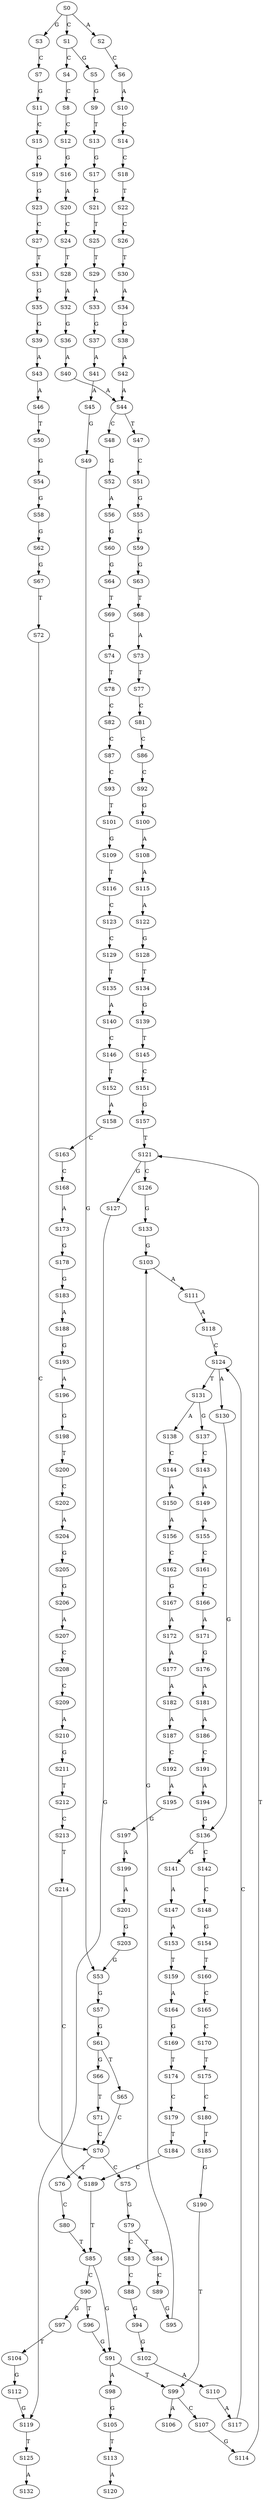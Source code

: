 strict digraph  {
	S0 -> S1 [ label = C ];
	S0 -> S2 [ label = A ];
	S0 -> S3 [ label = G ];
	S1 -> S4 [ label = C ];
	S1 -> S5 [ label = G ];
	S2 -> S6 [ label = C ];
	S3 -> S7 [ label = C ];
	S4 -> S8 [ label = C ];
	S5 -> S9 [ label = G ];
	S6 -> S10 [ label = A ];
	S7 -> S11 [ label = G ];
	S8 -> S12 [ label = C ];
	S9 -> S13 [ label = T ];
	S10 -> S14 [ label = C ];
	S11 -> S15 [ label = C ];
	S12 -> S16 [ label = G ];
	S13 -> S17 [ label = G ];
	S14 -> S18 [ label = C ];
	S15 -> S19 [ label = G ];
	S16 -> S20 [ label = A ];
	S17 -> S21 [ label = G ];
	S18 -> S22 [ label = T ];
	S19 -> S23 [ label = G ];
	S20 -> S24 [ label = C ];
	S21 -> S25 [ label = T ];
	S22 -> S26 [ label = C ];
	S23 -> S27 [ label = C ];
	S24 -> S28 [ label = T ];
	S25 -> S29 [ label = T ];
	S26 -> S30 [ label = T ];
	S27 -> S31 [ label = T ];
	S28 -> S32 [ label = A ];
	S29 -> S33 [ label = A ];
	S30 -> S34 [ label = A ];
	S31 -> S35 [ label = G ];
	S32 -> S36 [ label = G ];
	S33 -> S37 [ label = G ];
	S34 -> S38 [ label = G ];
	S35 -> S39 [ label = G ];
	S36 -> S40 [ label = A ];
	S37 -> S41 [ label = A ];
	S38 -> S42 [ label = A ];
	S39 -> S43 [ label = A ];
	S40 -> S44 [ label = A ];
	S41 -> S45 [ label = A ];
	S42 -> S44 [ label = A ];
	S43 -> S46 [ label = A ];
	S44 -> S47 [ label = T ];
	S44 -> S48 [ label = C ];
	S45 -> S49 [ label = G ];
	S46 -> S50 [ label = T ];
	S47 -> S51 [ label = C ];
	S48 -> S52 [ label = G ];
	S49 -> S53 [ label = G ];
	S50 -> S54 [ label = G ];
	S51 -> S55 [ label = G ];
	S52 -> S56 [ label = A ];
	S53 -> S57 [ label = G ];
	S54 -> S58 [ label = G ];
	S55 -> S59 [ label = G ];
	S56 -> S60 [ label = G ];
	S57 -> S61 [ label = G ];
	S58 -> S62 [ label = G ];
	S59 -> S63 [ label = G ];
	S60 -> S64 [ label = G ];
	S61 -> S65 [ label = T ];
	S61 -> S66 [ label = G ];
	S62 -> S67 [ label = G ];
	S63 -> S68 [ label = T ];
	S64 -> S69 [ label = T ];
	S65 -> S70 [ label = C ];
	S66 -> S71 [ label = T ];
	S67 -> S72 [ label = T ];
	S68 -> S73 [ label = A ];
	S69 -> S74 [ label = G ];
	S70 -> S75 [ label = C ];
	S70 -> S76 [ label = T ];
	S71 -> S70 [ label = C ];
	S72 -> S70 [ label = C ];
	S73 -> S77 [ label = T ];
	S74 -> S78 [ label = T ];
	S75 -> S79 [ label = G ];
	S76 -> S80 [ label = C ];
	S77 -> S81 [ label = C ];
	S78 -> S82 [ label = C ];
	S79 -> S83 [ label = C ];
	S79 -> S84 [ label = T ];
	S80 -> S85 [ label = T ];
	S81 -> S86 [ label = C ];
	S82 -> S87 [ label = C ];
	S83 -> S88 [ label = C ];
	S84 -> S89 [ label = C ];
	S85 -> S90 [ label = C ];
	S85 -> S91 [ label = G ];
	S86 -> S92 [ label = C ];
	S87 -> S93 [ label = C ];
	S88 -> S94 [ label = G ];
	S89 -> S95 [ label = G ];
	S90 -> S96 [ label = T ];
	S90 -> S97 [ label = G ];
	S91 -> S98 [ label = A ];
	S91 -> S99 [ label = T ];
	S92 -> S100 [ label = G ];
	S93 -> S101 [ label = T ];
	S94 -> S102 [ label = G ];
	S95 -> S103 [ label = G ];
	S96 -> S91 [ label = G ];
	S97 -> S104 [ label = T ];
	S98 -> S105 [ label = G ];
	S99 -> S106 [ label = A ];
	S99 -> S107 [ label = C ];
	S100 -> S108 [ label = A ];
	S101 -> S109 [ label = G ];
	S102 -> S110 [ label = A ];
	S103 -> S111 [ label = A ];
	S104 -> S112 [ label = G ];
	S105 -> S113 [ label = T ];
	S107 -> S114 [ label = G ];
	S108 -> S115 [ label = A ];
	S109 -> S116 [ label = T ];
	S110 -> S117 [ label = A ];
	S111 -> S118 [ label = A ];
	S112 -> S119 [ label = G ];
	S113 -> S120 [ label = A ];
	S114 -> S121 [ label = T ];
	S115 -> S122 [ label = A ];
	S116 -> S123 [ label = C ];
	S117 -> S124 [ label = C ];
	S118 -> S124 [ label = C ];
	S119 -> S125 [ label = T ];
	S121 -> S126 [ label = C ];
	S121 -> S127 [ label = G ];
	S122 -> S128 [ label = G ];
	S123 -> S129 [ label = C ];
	S124 -> S130 [ label = A ];
	S124 -> S131 [ label = T ];
	S125 -> S132 [ label = A ];
	S126 -> S133 [ label = G ];
	S127 -> S119 [ label = G ];
	S128 -> S134 [ label = T ];
	S129 -> S135 [ label = T ];
	S130 -> S136 [ label = G ];
	S131 -> S137 [ label = G ];
	S131 -> S138 [ label = A ];
	S133 -> S103 [ label = G ];
	S134 -> S139 [ label = G ];
	S135 -> S140 [ label = A ];
	S136 -> S141 [ label = G ];
	S136 -> S142 [ label = C ];
	S137 -> S143 [ label = C ];
	S138 -> S144 [ label = C ];
	S139 -> S145 [ label = T ];
	S140 -> S146 [ label = C ];
	S141 -> S147 [ label = A ];
	S142 -> S148 [ label = C ];
	S143 -> S149 [ label = A ];
	S144 -> S150 [ label = A ];
	S145 -> S151 [ label = C ];
	S146 -> S152 [ label = T ];
	S147 -> S153 [ label = A ];
	S148 -> S154 [ label = G ];
	S149 -> S155 [ label = A ];
	S150 -> S156 [ label = A ];
	S151 -> S157 [ label = G ];
	S152 -> S158 [ label = A ];
	S153 -> S159 [ label = T ];
	S154 -> S160 [ label = T ];
	S155 -> S161 [ label = C ];
	S156 -> S162 [ label = C ];
	S157 -> S121 [ label = T ];
	S158 -> S163 [ label = C ];
	S159 -> S164 [ label = A ];
	S160 -> S165 [ label = C ];
	S161 -> S166 [ label = C ];
	S162 -> S167 [ label = G ];
	S163 -> S168 [ label = C ];
	S164 -> S169 [ label = G ];
	S165 -> S170 [ label = C ];
	S166 -> S171 [ label = A ];
	S167 -> S172 [ label = A ];
	S168 -> S173 [ label = A ];
	S169 -> S174 [ label = T ];
	S170 -> S175 [ label = T ];
	S171 -> S176 [ label = G ];
	S172 -> S177 [ label = A ];
	S173 -> S178 [ label = G ];
	S174 -> S179 [ label = C ];
	S175 -> S180 [ label = C ];
	S176 -> S181 [ label = A ];
	S177 -> S182 [ label = A ];
	S178 -> S183 [ label = G ];
	S179 -> S184 [ label = T ];
	S180 -> S185 [ label = T ];
	S181 -> S186 [ label = A ];
	S182 -> S187 [ label = A ];
	S183 -> S188 [ label = A ];
	S184 -> S189 [ label = C ];
	S185 -> S190 [ label = G ];
	S186 -> S191 [ label = C ];
	S187 -> S192 [ label = C ];
	S188 -> S193 [ label = G ];
	S189 -> S85 [ label = T ];
	S190 -> S99 [ label = T ];
	S191 -> S194 [ label = A ];
	S192 -> S195 [ label = A ];
	S193 -> S196 [ label = A ];
	S194 -> S136 [ label = G ];
	S195 -> S197 [ label = G ];
	S196 -> S198 [ label = G ];
	S197 -> S199 [ label = A ];
	S198 -> S200 [ label = T ];
	S199 -> S201 [ label = A ];
	S200 -> S202 [ label = C ];
	S201 -> S203 [ label = G ];
	S202 -> S204 [ label = A ];
	S203 -> S53 [ label = G ];
	S204 -> S205 [ label = G ];
	S205 -> S206 [ label = G ];
	S206 -> S207 [ label = A ];
	S207 -> S208 [ label = C ];
	S208 -> S209 [ label = C ];
	S209 -> S210 [ label = A ];
	S210 -> S211 [ label = G ];
	S211 -> S212 [ label = T ];
	S212 -> S213 [ label = C ];
	S213 -> S214 [ label = T ];
	S214 -> S189 [ label = C ];
}
